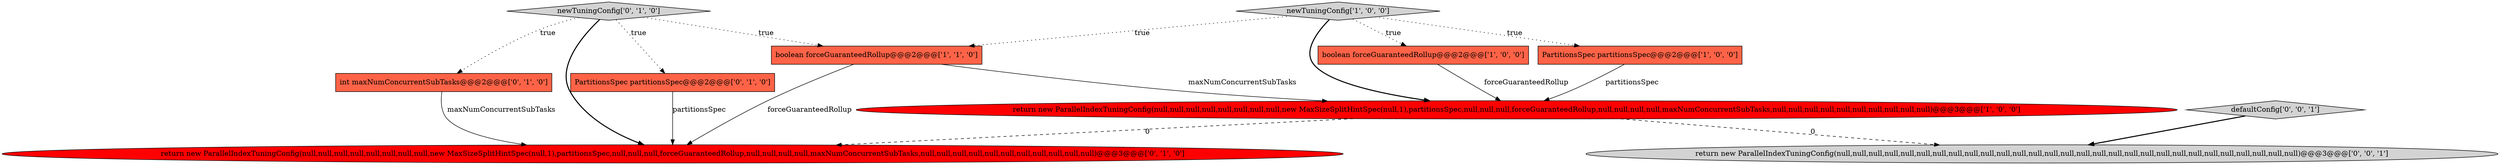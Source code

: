 digraph {
8 [style = filled, label = "newTuningConfig['0', '1', '0']", fillcolor = lightgray, shape = diamond image = "AAA0AAABBB2BBB"];
10 [style = filled, label = "defaultConfig['0', '0', '1']", fillcolor = lightgray, shape = diamond image = "AAA0AAABBB3BBB"];
7 [style = filled, label = "int maxNumConcurrentSubTasks@@@2@@@['0', '1', '0']", fillcolor = tomato, shape = box image = "AAA0AAABBB2BBB"];
4 [style = filled, label = "return new ParallelIndexTuningConfig(null,null,null,null,null,null,null,null,new MaxSizeSplitHintSpec(null,1),partitionsSpec,null,null,null,forceGuaranteedRollup,null,null,null,null,maxNumConcurrentSubTasks,null,null,null,null,null,null,null,null,null,null)@@@3@@@['1', '0', '0']", fillcolor = red, shape = ellipse image = "AAA1AAABBB1BBB"];
3 [style = filled, label = "newTuningConfig['1', '0', '0']", fillcolor = lightgray, shape = diamond image = "AAA0AAABBB1BBB"];
5 [style = filled, label = "return new ParallelIndexTuningConfig(null,null,null,null,null,null,null,null,new MaxSizeSplitHintSpec(null,1),partitionsSpec,null,null,null,forceGuaranteedRollup,null,null,null,null,maxNumConcurrentSubTasks,null,null,null,null,null,null,null,null,null,null,null)@@@3@@@['0', '1', '0']", fillcolor = red, shape = ellipse image = "AAA1AAABBB2BBB"];
0 [style = filled, label = "boolean forceGuaranteedRollup@@@2@@@['1', '0', '0']", fillcolor = tomato, shape = box image = "AAA0AAABBB1BBB"];
2 [style = filled, label = "boolean forceGuaranteedRollup@@@2@@@['1', '1', '0']", fillcolor = tomato, shape = box image = "AAA0AAABBB1BBB"];
9 [style = filled, label = "return new ParallelIndexTuningConfig(null,null,null,null,null,null,null,null,null,null,null,null,null,null,null,null,null,null,null,null,null,null,null,null,null,null,null,null,null)@@@3@@@['0', '0', '1']", fillcolor = lightgray, shape = ellipse image = "AAA0AAABBB3BBB"];
1 [style = filled, label = "PartitionsSpec partitionsSpec@@@2@@@['1', '0', '0']", fillcolor = tomato, shape = box image = "AAA0AAABBB1BBB"];
6 [style = filled, label = "PartitionsSpec partitionsSpec@@@2@@@['0', '1', '0']", fillcolor = tomato, shape = box image = "AAA0AAABBB2BBB"];
4->5 [style = dashed, label="0"];
6->5 [style = solid, label="partitionsSpec"];
8->7 [style = dotted, label="true"];
4->9 [style = dashed, label="0"];
0->4 [style = solid, label="forceGuaranteedRollup"];
10->9 [style = bold, label=""];
7->5 [style = solid, label="maxNumConcurrentSubTasks"];
8->6 [style = dotted, label="true"];
8->5 [style = bold, label=""];
1->4 [style = solid, label="partitionsSpec"];
3->1 [style = dotted, label="true"];
3->4 [style = bold, label=""];
2->5 [style = solid, label="forceGuaranteedRollup"];
8->2 [style = dotted, label="true"];
3->2 [style = dotted, label="true"];
3->0 [style = dotted, label="true"];
2->4 [style = solid, label="maxNumConcurrentSubTasks"];
}

